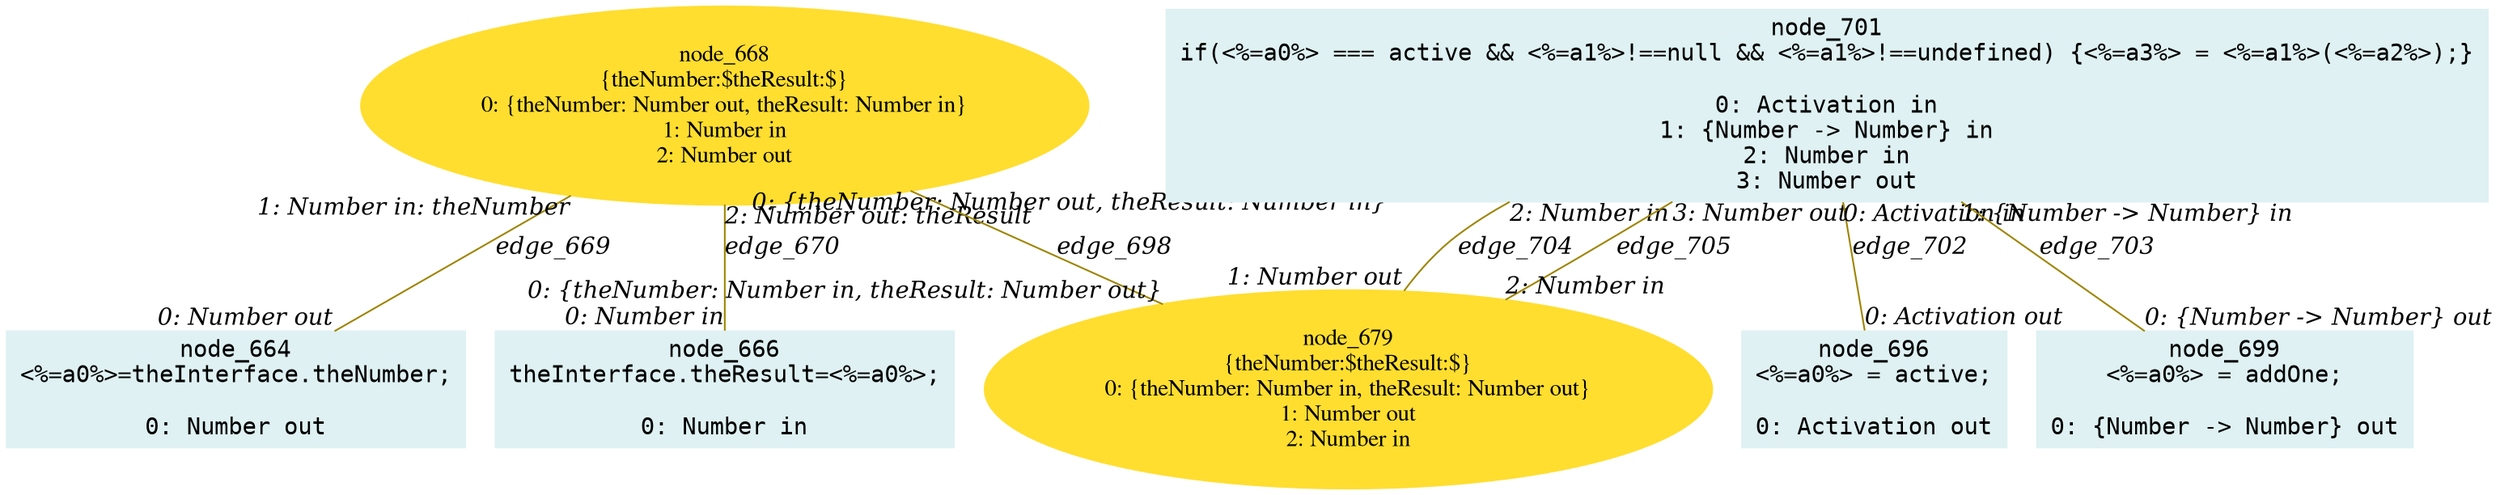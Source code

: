 digraph g{node_664 [shape="box", style="filled", color="#dff1f2", fontname="Courier", label="node_664
<%=a0%>=theInterface.theNumber;

0: Number out" ]
node_666 [shape="box", style="filled", color="#dff1f2", fontname="Courier", label="node_666
theInterface.theResult=<%=a0%>;

0: Number in" ]
node_668 [shape="ellipse", style="filled", color="#ffde2f", fontname="Times", label="node_668
{theNumber:$theResult:$}
0: {theNumber: Number out, theResult: Number in}
1: Number in
2: Number out" ]
node_679 [shape="ellipse", style="filled", color="#ffde2f", fontname="Times", label="node_679
{theNumber:$theResult:$}
0: {theNumber: Number in, theResult: Number out}
1: Number out
2: Number in" ]
node_696 [shape="box", style="filled", color="#dff1f2", fontname="Courier", label="node_696
<%=a0%> = active;

0: Activation out" ]
node_699 [shape="box", style="filled", color="#dff1f2", fontname="Courier", label="node_699
<%=a0%> = addOne;

0: {Number -> Number} out" ]
node_701 [shape="box", style="filled", color="#dff1f2", fontname="Courier", label="node_701
if(<%=a0%> === active && <%=a1%>!==null && <%=a1%>!==undefined) {<%=a3%> = <%=a1%>(<%=a2%>);}

0: Activation in
1: {Number -> Number} in
2: Number in
3: Number out" ]
node_668 -> node_664 [dir=none, arrowHead=none, fontname="Times-Italic", arrowsize=1, color="#9d8400", label="edge_669",  headlabel="0: Number out", taillabel="1: Number in: theNumber" ]
node_668 -> node_666 [dir=none, arrowHead=none, fontname="Times-Italic", arrowsize=1, color="#9d8400", label="edge_670",  headlabel="0: Number in", taillabel="2: Number out: theResult" ]
node_668 -> node_679 [dir=none, arrowHead=none, fontname="Times-Italic", arrowsize=1, color="#9d8400", label="edge_698",  headlabel="0: {theNumber: Number in, theResult: Number out}", taillabel="0: {theNumber: Number out, theResult: Number in}" ]
node_701 -> node_696 [dir=none, arrowHead=none, fontname="Times-Italic", arrowsize=1, color="#9d8400", label="edge_702",  headlabel="0: Activation out", taillabel="0: Activation in" ]
node_701 -> node_699 [dir=none, arrowHead=none, fontname="Times-Italic", arrowsize=1, color="#9d8400", label="edge_703",  headlabel="0: {Number -> Number} out", taillabel="1: {Number -> Number} in" ]
node_701 -> node_679 [dir=none, arrowHead=none, fontname="Times-Italic", arrowsize=1, color="#9d8400", label="edge_704",  headlabel="1: Number out", taillabel="2: Number in" ]
node_701 -> node_679 [dir=none, arrowHead=none, fontname="Times-Italic", arrowsize=1, color="#9d8400", label="edge_705",  headlabel="2: Number in", taillabel="3: Number out" ]
}